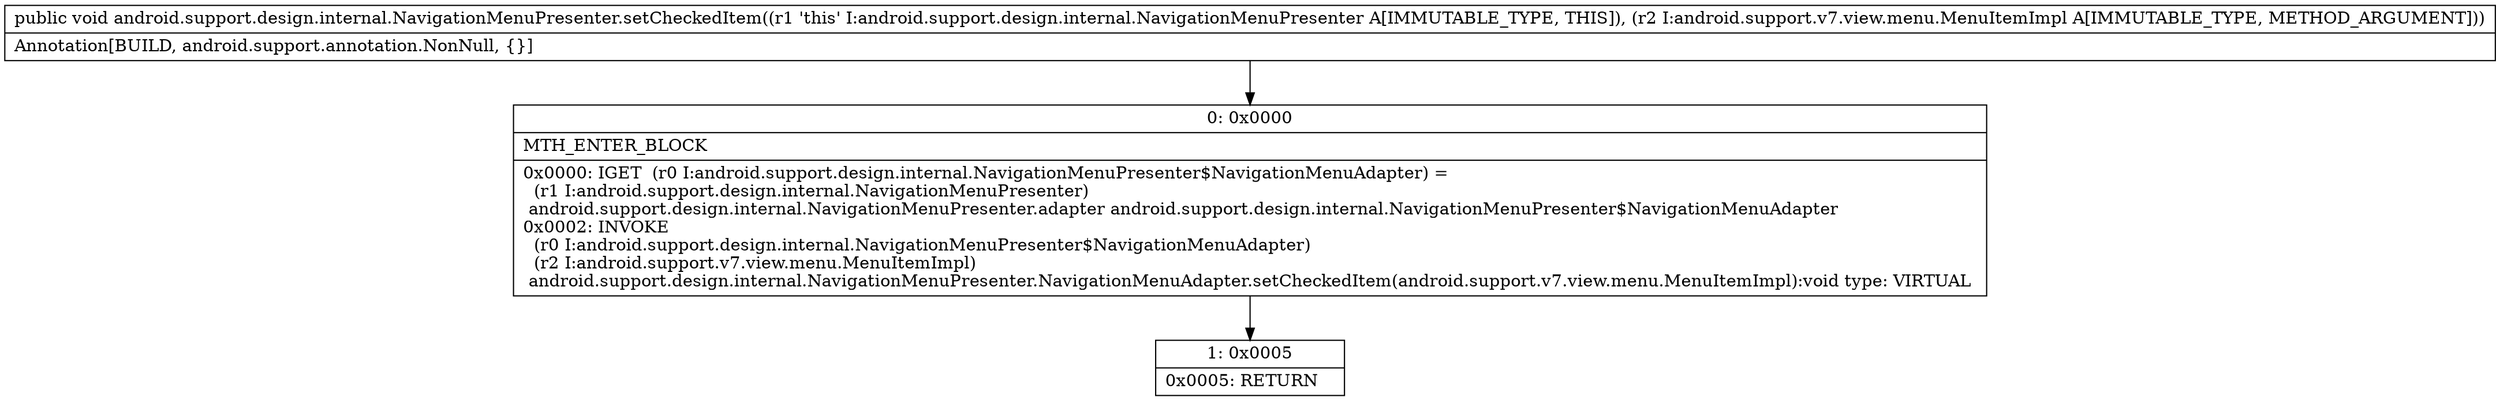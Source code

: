 digraph "CFG forandroid.support.design.internal.NavigationMenuPresenter.setCheckedItem(Landroid\/support\/v7\/view\/menu\/MenuItemImpl;)V" {
Node_0 [shape=record,label="{0\:\ 0x0000|MTH_ENTER_BLOCK\l|0x0000: IGET  (r0 I:android.support.design.internal.NavigationMenuPresenter$NavigationMenuAdapter) = \l  (r1 I:android.support.design.internal.NavigationMenuPresenter)\l android.support.design.internal.NavigationMenuPresenter.adapter android.support.design.internal.NavigationMenuPresenter$NavigationMenuAdapter \l0x0002: INVOKE  \l  (r0 I:android.support.design.internal.NavigationMenuPresenter$NavigationMenuAdapter)\l  (r2 I:android.support.v7.view.menu.MenuItemImpl)\l android.support.design.internal.NavigationMenuPresenter.NavigationMenuAdapter.setCheckedItem(android.support.v7.view.menu.MenuItemImpl):void type: VIRTUAL \l}"];
Node_1 [shape=record,label="{1\:\ 0x0005|0x0005: RETURN   \l}"];
MethodNode[shape=record,label="{public void android.support.design.internal.NavigationMenuPresenter.setCheckedItem((r1 'this' I:android.support.design.internal.NavigationMenuPresenter A[IMMUTABLE_TYPE, THIS]), (r2 I:android.support.v7.view.menu.MenuItemImpl A[IMMUTABLE_TYPE, METHOD_ARGUMENT]))  | Annotation[BUILD, android.support.annotation.NonNull, \{\}]\l}"];
MethodNode -> Node_0;
Node_0 -> Node_1;
}

